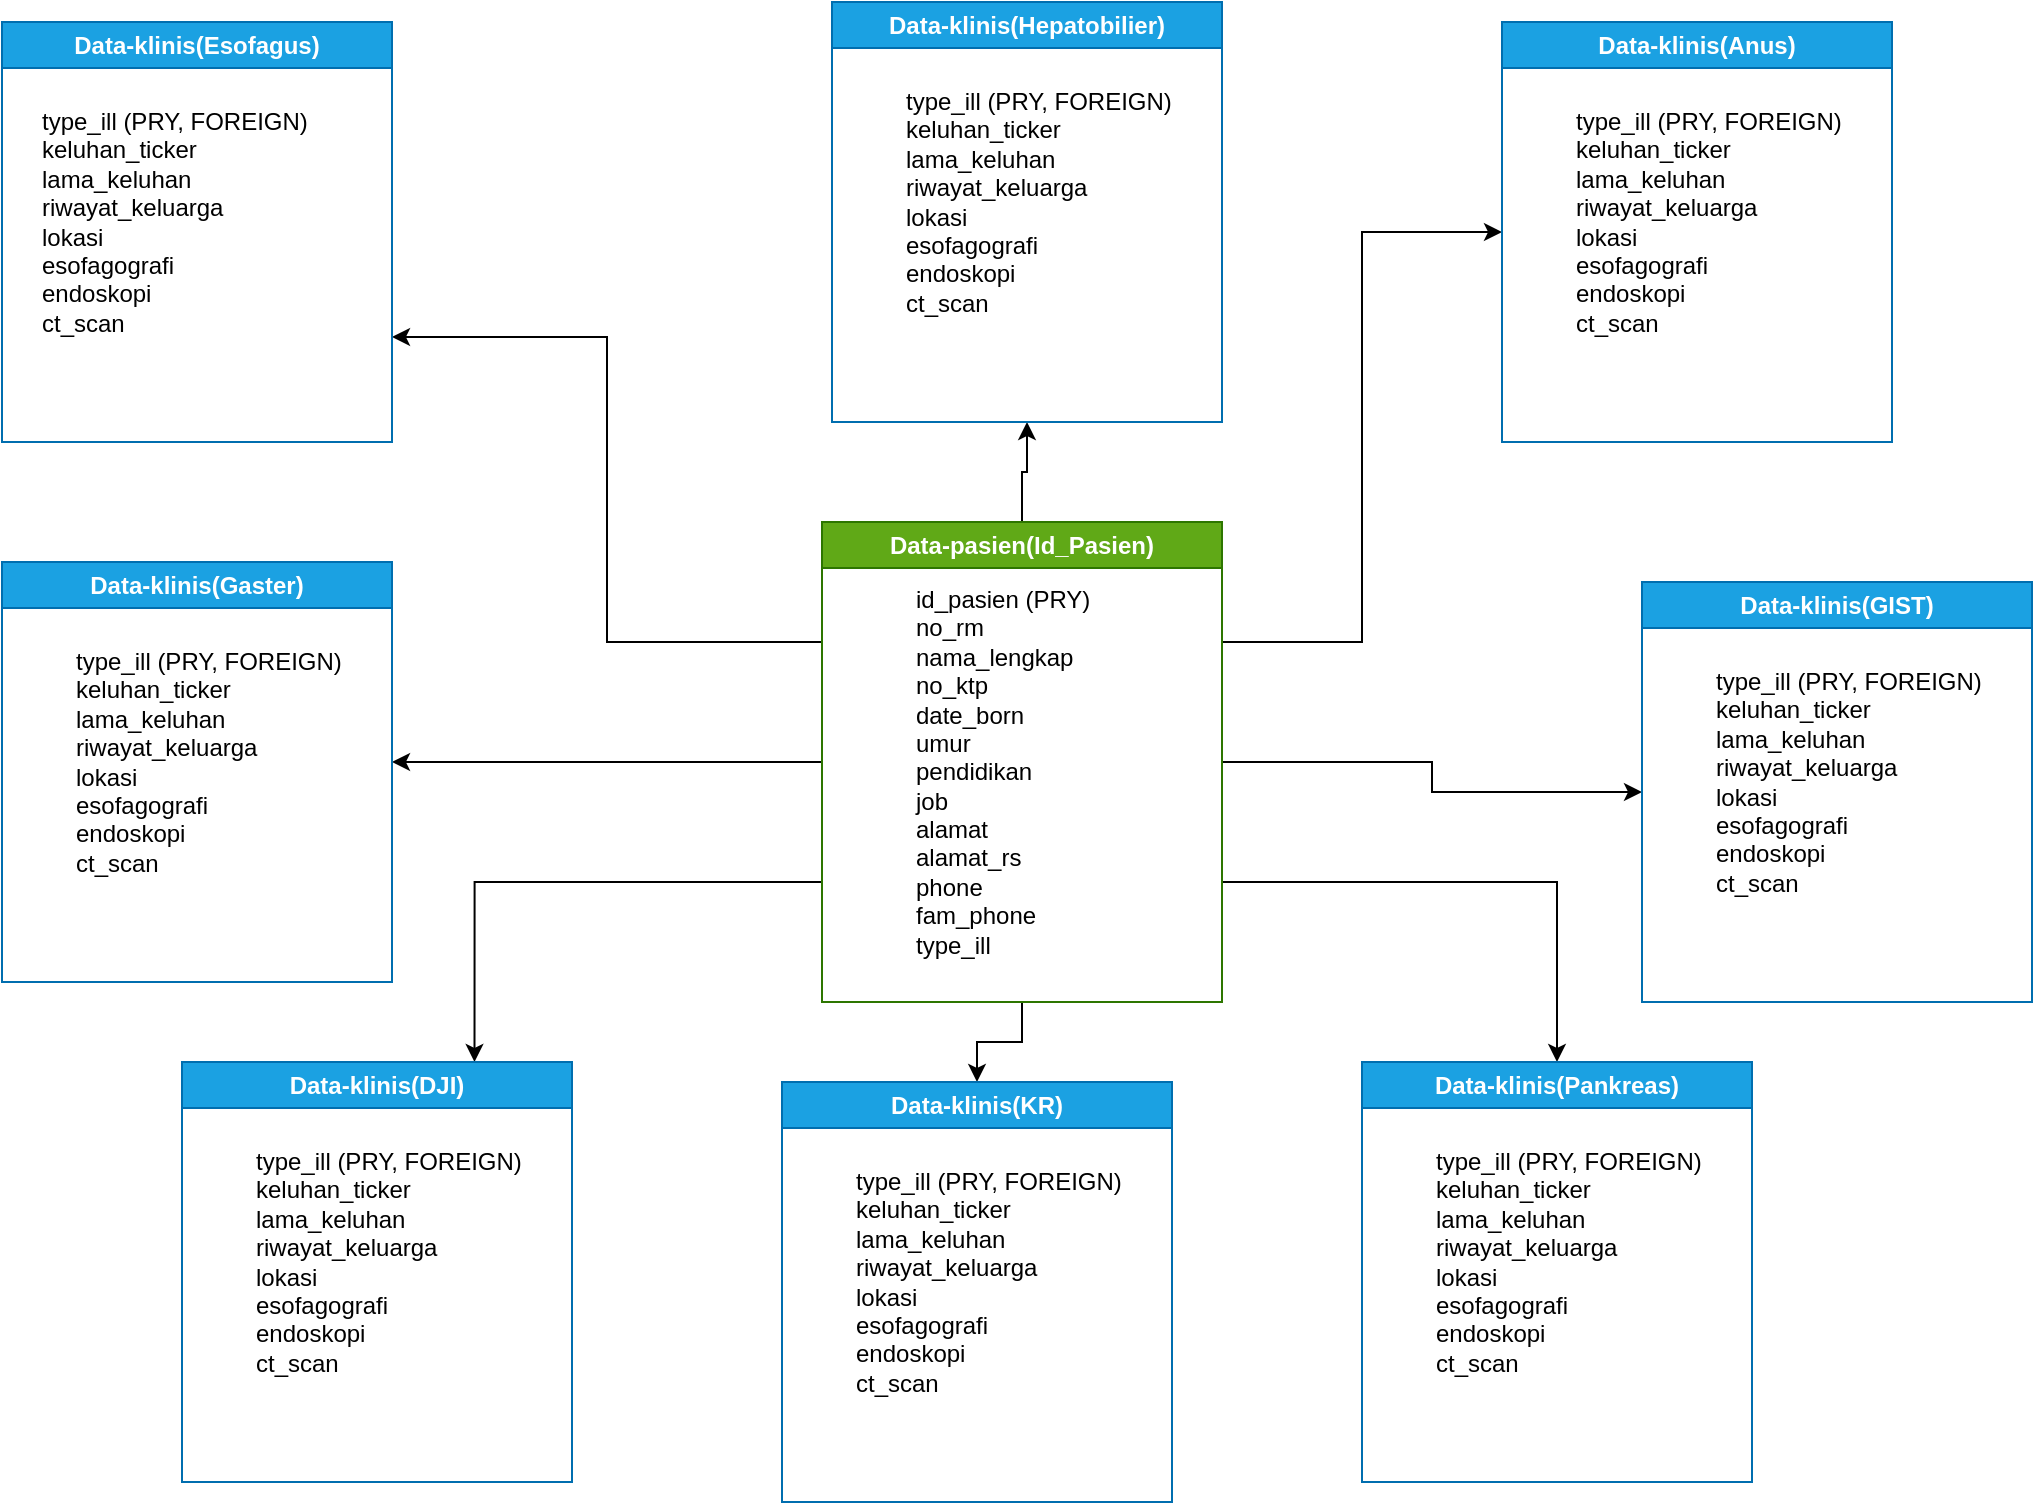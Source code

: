 <mxfile version="20.8.10" type="github" pages="2">
  <diagram name="Data-Klinis" id="4Y3OK3prplRdA5Xhple7">
    <mxGraphModel dx="1235" dy="636" grid="1" gridSize="10" guides="1" tooltips="1" connect="1" arrows="1" fold="1" page="1" pageScale="1" pageWidth="1169" pageHeight="827" math="0" shadow="0">
      <root>
        <mxCell id="0" />
        <mxCell id="1" parent="0" />
        <mxCell id="eRgFl70BzP7Fh4ZD9qjW-20" style="edgeStyle=orthogonalEdgeStyle;rounded=0;orthogonalLoop=1;jettySize=auto;html=1;exitX=0;exitY=0.5;exitDx=0;exitDy=0;" edge="1" parent="1" source="eRgFl70BzP7Fh4ZD9qjW-2" target="eRgFl70BzP7Fh4ZD9qjW-7">
          <mxGeometry relative="1" as="geometry" />
        </mxCell>
        <mxCell id="eRgFl70BzP7Fh4ZD9qjW-21" style="edgeStyle=orthogonalEdgeStyle;rounded=0;orthogonalLoop=1;jettySize=auto;html=1;exitX=1;exitY=0.5;exitDx=0;exitDy=0;entryX=0;entryY=0.5;entryDx=0;entryDy=0;" edge="1" parent="1" source="eRgFl70BzP7Fh4ZD9qjW-2" target="eRgFl70BzP7Fh4ZD9qjW-18">
          <mxGeometry relative="1" as="geometry" />
        </mxCell>
        <mxCell id="eRgFl70BzP7Fh4ZD9qjW-22" style="edgeStyle=orthogonalEdgeStyle;rounded=0;orthogonalLoop=1;jettySize=auto;html=1;exitX=0.5;exitY=1;exitDx=0;exitDy=0;entryX=0.5;entryY=0;entryDx=0;entryDy=0;" edge="1" parent="1" source="eRgFl70BzP7Fh4ZD9qjW-2" target="eRgFl70BzP7Fh4ZD9qjW-10">
          <mxGeometry relative="1" as="geometry" />
        </mxCell>
        <mxCell id="eRgFl70BzP7Fh4ZD9qjW-23" style="edgeStyle=orthogonalEdgeStyle;rounded=0;orthogonalLoop=1;jettySize=auto;html=1;exitX=1;exitY=0.75;exitDx=0;exitDy=0;entryX=0.5;entryY=0;entryDx=0;entryDy=0;" edge="1" parent="1" source="eRgFl70BzP7Fh4ZD9qjW-2" target="eRgFl70BzP7Fh4ZD9qjW-16">
          <mxGeometry relative="1" as="geometry" />
        </mxCell>
        <mxCell id="eRgFl70BzP7Fh4ZD9qjW-24" style="edgeStyle=orthogonalEdgeStyle;rounded=0;orthogonalLoop=1;jettySize=auto;html=1;exitX=0;exitY=0.75;exitDx=0;exitDy=0;entryX=0.75;entryY=0;entryDx=0;entryDy=0;" edge="1" parent="1" source="eRgFl70BzP7Fh4ZD9qjW-2" target="eRgFl70BzP7Fh4ZD9qjW-8">
          <mxGeometry relative="1" as="geometry" />
        </mxCell>
        <mxCell id="eRgFl70BzP7Fh4ZD9qjW-25" style="edgeStyle=orthogonalEdgeStyle;rounded=0;orthogonalLoop=1;jettySize=auto;html=1;exitX=1;exitY=0.25;exitDx=0;exitDy=0;entryX=0;entryY=0.5;entryDx=0;entryDy=0;" edge="1" parent="1" source="eRgFl70BzP7Fh4ZD9qjW-2" target="eRgFl70BzP7Fh4ZD9qjW-12">
          <mxGeometry relative="1" as="geometry" />
        </mxCell>
        <mxCell id="eRgFl70BzP7Fh4ZD9qjW-26" style="edgeStyle=orthogonalEdgeStyle;rounded=0;orthogonalLoop=1;jettySize=auto;html=1;exitX=0.5;exitY=0;exitDx=0;exitDy=0;entryX=0.5;entryY=1;entryDx=0;entryDy=0;" edge="1" parent="1" source="eRgFl70BzP7Fh4ZD9qjW-2" target="eRgFl70BzP7Fh4ZD9qjW-14">
          <mxGeometry relative="1" as="geometry" />
        </mxCell>
        <mxCell id="eRgFl70BzP7Fh4ZD9qjW-28" style="edgeStyle=orthogonalEdgeStyle;rounded=0;orthogonalLoop=1;jettySize=auto;html=1;exitX=0;exitY=0.25;exitDx=0;exitDy=0;entryX=1;entryY=0.75;entryDx=0;entryDy=0;" edge="1" parent="1" source="eRgFl70BzP7Fh4ZD9qjW-2" target="eRgFl70BzP7Fh4ZD9qjW-4">
          <mxGeometry relative="1" as="geometry" />
        </mxCell>
        <mxCell id="eRgFl70BzP7Fh4ZD9qjW-2" value="Data-pasien(Id_Pasien)" style="swimlane;whiteSpace=wrap;html=1;fillColor=#60a917;fontColor=#ffffff;strokeColor=#2D7600;" vertex="1" parent="1">
          <mxGeometry x="470" y="290" width="200" height="240" as="geometry" />
        </mxCell>
        <mxCell id="eRgFl70BzP7Fh4ZD9qjW-3" value="id_pasien (PRY)&lt;br&gt;no_rm&lt;br&gt;nama_lengkap&lt;br&gt;no_ktp&lt;br&gt;date_born&lt;br&gt;umur&lt;br&gt;pendidikan&lt;br&gt;job&lt;br&gt;alamat&lt;br&gt;alamat_rs&lt;br&gt;phone&lt;br&gt;fam_phone&lt;br&gt;type_ill" style="text;html=1;align=left;verticalAlign=middle;resizable=0;points=[];autosize=1;strokeColor=none;fillColor=none;" vertex="1" parent="eRgFl70BzP7Fh4ZD9qjW-2">
          <mxGeometry x="45" y="25" width="110" height="200" as="geometry" />
        </mxCell>
        <mxCell id="eRgFl70BzP7Fh4ZD9qjW-4" value="Data-klinis(Esofagus)" style="swimlane;whiteSpace=wrap;html=1;fillColor=#1ba1e2;fontColor=#ffffff;strokeColor=#006EAF;" vertex="1" parent="1">
          <mxGeometry x="60" y="40" width="195" height="210" as="geometry" />
        </mxCell>
        <mxCell id="eRgFl70BzP7Fh4ZD9qjW-5" value="type_ill (PRY, FOREIGN)&lt;br&gt;keluhan_ticker&lt;br&gt;lama_keluhan&lt;br&gt;riwayat_keluarga&lt;br&gt;lokasi&lt;br&gt;esofagografi&lt;br&gt;endoskopi&lt;br&gt;ct_scan" style="text;html=1;align=left;verticalAlign=middle;resizable=0;points=[];autosize=1;strokeColor=none;fillColor=none;" vertex="1" parent="eRgFl70BzP7Fh4ZD9qjW-4">
          <mxGeometry x="17.5" y="35" width="160" height="130" as="geometry" />
        </mxCell>
        <mxCell id="eRgFl70BzP7Fh4ZD9qjW-6" value="Data-klinis(Gaster)" style="swimlane;whiteSpace=wrap;html=1;fillColor=#1ba1e2;fontColor=#ffffff;strokeColor=#006EAF;" vertex="1" parent="1">
          <mxGeometry x="60" y="310" width="195" height="210" as="geometry" />
        </mxCell>
        <mxCell id="eRgFl70BzP7Fh4ZD9qjW-7" value="type_ill (PRY, FOREIGN)&lt;br&gt;keluhan_ticker&lt;br&gt;lama_keluhan&lt;br&gt;riwayat_keluarga&lt;br&gt;lokasi&lt;br&gt;esofagografi&lt;br&gt;endoskopi&lt;br&gt;ct_scan" style="text;html=1;align=left;verticalAlign=middle;resizable=0;points=[];autosize=1;strokeColor=none;fillColor=none;" vertex="1" parent="eRgFl70BzP7Fh4ZD9qjW-6">
          <mxGeometry x="35" y="35" width="160" height="130" as="geometry" />
        </mxCell>
        <mxCell id="eRgFl70BzP7Fh4ZD9qjW-8" value="Data-klinis(DJI)" style="swimlane;whiteSpace=wrap;html=1;fillColor=#1ba1e2;fontColor=#ffffff;strokeColor=#006EAF;" vertex="1" parent="1">
          <mxGeometry x="150" y="560" width="195" height="210" as="geometry" />
        </mxCell>
        <mxCell id="eRgFl70BzP7Fh4ZD9qjW-9" value="type_ill (PRY, FOREIGN)&lt;br&gt;keluhan_ticker&lt;br&gt;lama_keluhan&lt;br&gt;riwayat_keluarga&lt;br&gt;lokasi&lt;br&gt;esofagografi&lt;br&gt;endoskopi&lt;br&gt;ct_scan" style="text;html=1;align=left;verticalAlign=middle;resizable=0;points=[];autosize=1;strokeColor=none;fillColor=none;" vertex="1" parent="eRgFl70BzP7Fh4ZD9qjW-8">
          <mxGeometry x="35" y="35" width="160" height="130" as="geometry" />
        </mxCell>
        <mxCell id="eRgFl70BzP7Fh4ZD9qjW-10" value="Data-klinis(KR)" style="swimlane;whiteSpace=wrap;html=1;fillColor=#1ba1e2;fontColor=#ffffff;strokeColor=#006EAF;" vertex="1" parent="1">
          <mxGeometry x="450" y="570" width="195" height="210" as="geometry" />
        </mxCell>
        <mxCell id="eRgFl70BzP7Fh4ZD9qjW-11" value="type_ill (PRY, FOREIGN)&lt;br&gt;keluhan_ticker&lt;br&gt;lama_keluhan&lt;br&gt;riwayat_keluarga&lt;br&gt;lokasi&lt;br&gt;esofagografi&lt;br&gt;endoskopi&lt;br&gt;ct_scan" style="text;html=1;align=left;verticalAlign=middle;resizable=0;points=[];autosize=1;strokeColor=none;fillColor=none;" vertex="1" parent="eRgFl70BzP7Fh4ZD9qjW-10">
          <mxGeometry x="35" y="35" width="160" height="130" as="geometry" />
        </mxCell>
        <mxCell id="eRgFl70BzP7Fh4ZD9qjW-12" value="Data-klinis(Anus)" style="swimlane;whiteSpace=wrap;html=1;fillColor=#1ba1e2;fontColor=#ffffff;strokeColor=#006EAF;" vertex="1" parent="1">
          <mxGeometry x="810" y="40" width="195" height="210" as="geometry" />
        </mxCell>
        <mxCell id="eRgFl70BzP7Fh4ZD9qjW-13" value="type_ill (PRY, FOREIGN)&lt;br&gt;keluhan_ticker&lt;br&gt;lama_keluhan&lt;br&gt;riwayat_keluarga&lt;br&gt;lokasi&lt;br&gt;esofagografi&lt;br&gt;endoskopi&lt;br&gt;ct_scan" style="text;html=1;align=left;verticalAlign=middle;resizable=0;points=[];autosize=1;strokeColor=none;fillColor=none;" vertex="1" parent="eRgFl70BzP7Fh4ZD9qjW-12">
          <mxGeometry x="35" y="35" width="160" height="130" as="geometry" />
        </mxCell>
        <mxCell id="eRgFl70BzP7Fh4ZD9qjW-14" value="Data-klinis(Hepatobilier)" style="swimlane;whiteSpace=wrap;html=1;fillColor=#1ba1e2;fontColor=#ffffff;strokeColor=#006EAF;" vertex="1" parent="1">
          <mxGeometry x="475" y="30" width="195" height="210" as="geometry" />
        </mxCell>
        <mxCell id="eRgFl70BzP7Fh4ZD9qjW-15" value="type_ill (PRY, FOREIGN)&lt;br&gt;keluhan_ticker&lt;br&gt;lama_keluhan&lt;br&gt;riwayat_keluarga&lt;br&gt;lokasi&lt;br&gt;esofagografi&lt;br&gt;endoskopi&lt;br&gt;ct_scan" style="text;html=1;align=left;verticalAlign=middle;resizable=0;points=[];autosize=1;strokeColor=none;fillColor=none;" vertex="1" parent="eRgFl70BzP7Fh4ZD9qjW-14">
          <mxGeometry x="35" y="35" width="160" height="130" as="geometry" />
        </mxCell>
        <mxCell id="eRgFl70BzP7Fh4ZD9qjW-16" value="Data-klinis(Pankreas)" style="swimlane;whiteSpace=wrap;html=1;fillColor=#1ba1e2;fontColor=#ffffff;strokeColor=#006EAF;" vertex="1" parent="1">
          <mxGeometry x="740" y="560" width="195" height="210" as="geometry" />
        </mxCell>
        <mxCell id="eRgFl70BzP7Fh4ZD9qjW-17" value="type_ill (PRY, FOREIGN)&lt;br&gt;keluhan_ticker&lt;br&gt;lama_keluhan&lt;br&gt;riwayat_keluarga&lt;br&gt;lokasi&lt;br&gt;esofagografi&lt;br&gt;endoskopi&lt;br&gt;ct_scan" style="text;html=1;align=left;verticalAlign=middle;resizable=0;points=[];autosize=1;strokeColor=none;fillColor=none;" vertex="1" parent="eRgFl70BzP7Fh4ZD9qjW-16">
          <mxGeometry x="35" y="35" width="160" height="130" as="geometry" />
        </mxCell>
        <mxCell id="eRgFl70BzP7Fh4ZD9qjW-18" value="Data-klinis(GIST)" style="swimlane;whiteSpace=wrap;html=1;fillColor=#1ba1e2;fontColor=#ffffff;strokeColor=#006EAF;" vertex="1" parent="1">
          <mxGeometry x="880" y="320" width="195" height="210" as="geometry" />
        </mxCell>
        <mxCell id="eRgFl70BzP7Fh4ZD9qjW-19" value="type_ill (PRY, FOREIGN)&lt;br&gt;keluhan_ticker&lt;br&gt;lama_keluhan&lt;br&gt;riwayat_keluarga&lt;br&gt;lokasi&lt;br&gt;esofagografi&lt;br&gt;endoskopi&lt;br&gt;ct_scan" style="text;html=1;align=left;verticalAlign=middle;resizable=0;points=[];autosize=1;strokeColor=none;fillColor=none;" vertex="1" parent="eRgFl70BzP7Fh4ZD9qjW-18">
          <mxGeometry x="35" y="35" width="160" height="130" as="geometry" />
        </mxCell>
      </root>
    </mxGraphModel>
  </diagram>
  <diagram id="JyHW3KIymbRvFleveMZW" name="Halaman-2">
    <mxGraphModel dx="1050" dy="541" grid="1" gridSize="10" guides="1" tooltips="1" connect="1" arrows="1" fold="1" page="1" pageScale="1" pageWidth="1169" pageHeight="827" math="0" shadow="0">
      <root>
        <mxCell id="0" />
        <mxCell id="1" parent="0" />
      </root>
    </mxGraphModel>
  </diagram>
</mxfile>
